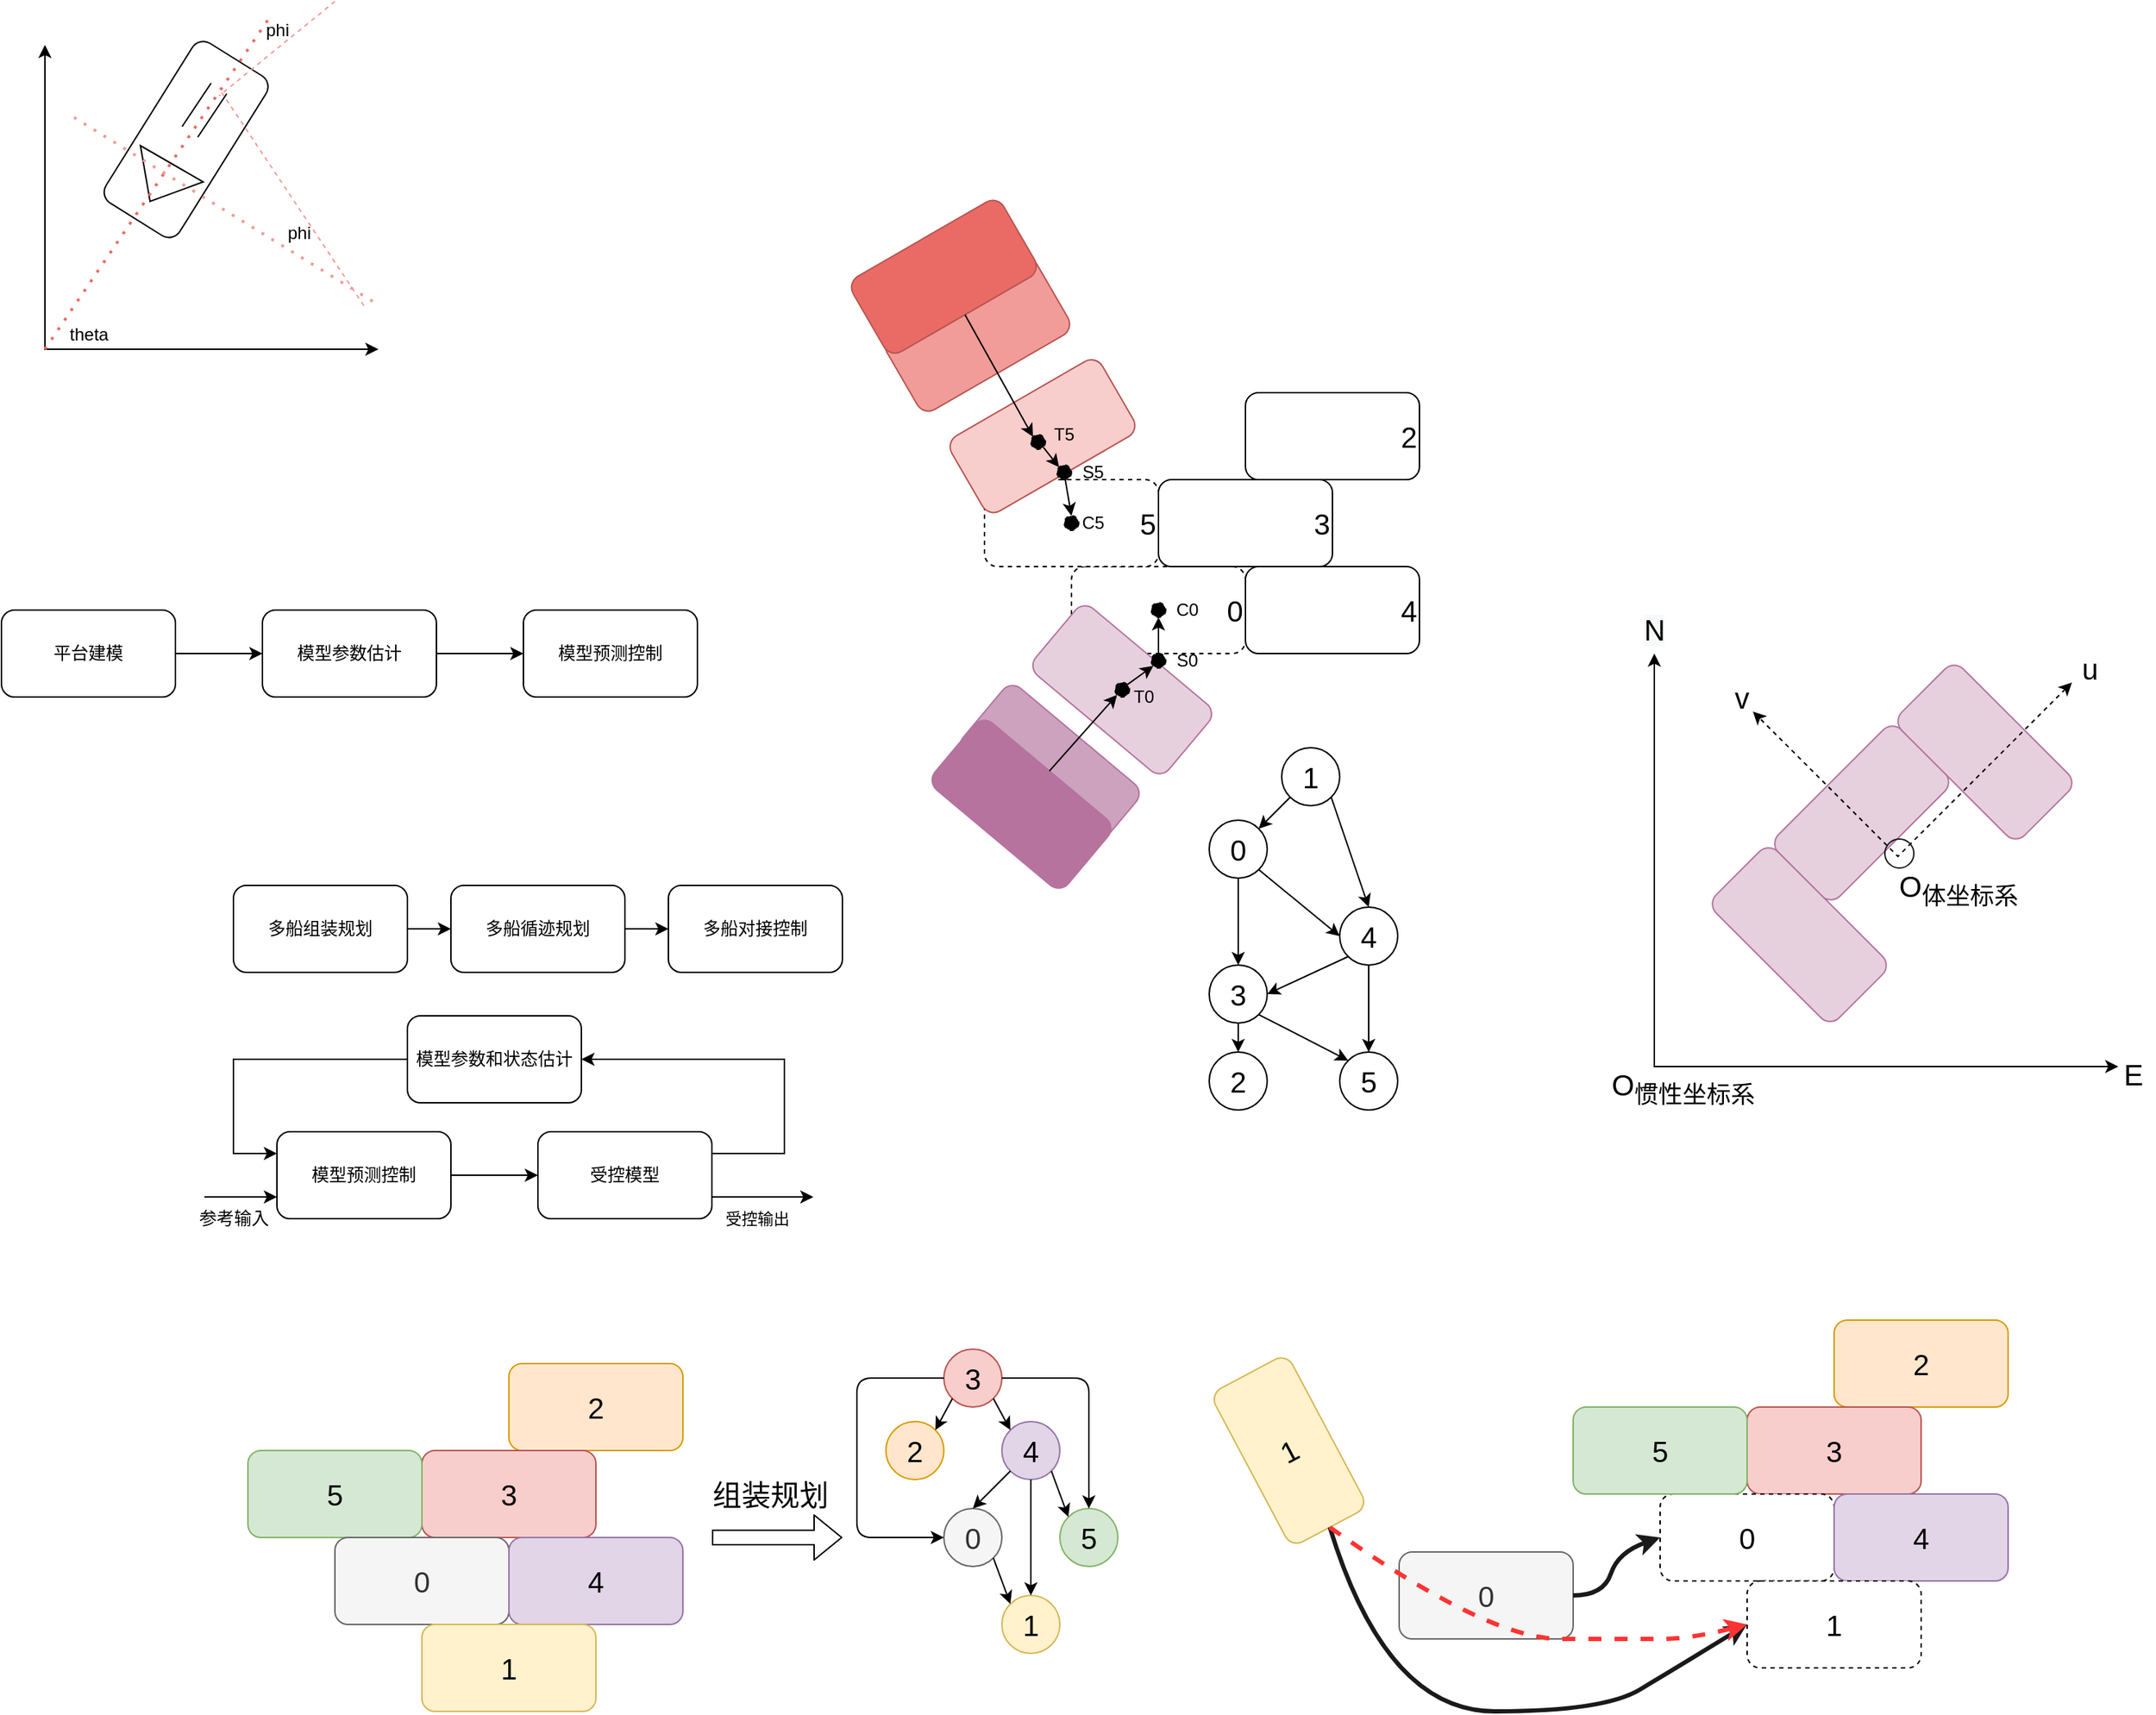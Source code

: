 <mxfile version="14.4.9" type="github">
  <diagram id="FAXyD-47zuVyecQbrcSH" name="Page-1">
    <mxGraphModel dx="1384" dy="1987" grid="1" gridSize="10" guides="1" tooltips="1" connect="1" arrows="1" fold="1" page="1" pageScale="1" pageWidth="827" pageHeight="1169" math="0" shadow="0">
      <root>
        <mxCell id="0" />
        <mxCell id="1" parent="0" />
        <mxCell id="AAXRU6-8ZTAmclravYHT-68" value="&lt;font style=&quot;font-size: 20px&quot;&gt;&amp;nbsp; &amp;nbsp; &amp;nbsp; &amp;nbsp; &amp;nbsp; &amp;nbsp; &amp;nbsp; &amp;nbsp; &amp;nbsp; &amp;nbsp;0&lt;/font&gt;" style="rounded=1;whiteSpace=wrap;html=1;dashed=1;" parent="1" vertex="1">
          <mxGeometry x="828" y="330" width="120" height="60" as="geometry" />
        </mxCell>
        <mxCell id="AAXRU6-8ZTAmclravYHT-96" value="" style="rounded=1;whiteSpace=wrap;html=1;rotation=-140;strokeColor=#B5739D;fillColor=#E6D0DE;" parent="1" vertex="1">
          <mxGeometry x="803" y="385" width="120" height="60" as="geometry" />
        </mxCell>
        <mxCell id="AAXRU6-8ZTAmclravYHT-94" value="" style="rounded=1;whiteSpace=wrap;html=1;rotation=-140;strokeColor=#B5739D;fillColor=#CDA2BE;" parent="1" vertex="1">
          <mxGeometry x="753" y="440" width="120" height="60" as="geometry" />
        </mxCell>
        <mxCell id="AAXRU6-8ZTAmclravYHT-84" value="" style="rounded=1;whiteSpace=wrap;html=1;strokeColor=#b85450;rotation=-30;fillColor=#F19C99;" parent="1" vertex="1">
          <mxGeometry x="703" y="140" width="120" height="60" as="geometry" />
        </mxCell>
        <mxCell id="AAXRU6-8ZTAmclravYHT-67" value="&lt;font style=&quot;font-size: 20px&quot;&gt;&amp;nbsp; &amp;nbsp; &amp;nbsp; &amp;nbsp; &amp;nbsp; &amp;nbsp; &amp;nbsp; &amp;nbsp; &amp;nbsp; &amp;nbsp;5&lt;/font&gt;" style="rounded=1;whiteSpace=wrap;html=1;dashed=1;" parent="1" vertex="1">
          <mxGeometry x="768" y="270" width="120" height="60" as="geometry" />
        </mxCell>
        <mxCell id="AAXRU6-8ZTAmclravYHT-72" value="" style="rounded=1;whiteSpace=wrap;html=1;fillColor=#f8cecc;strokeColor=#b85450;rotation=-30;" parent="1" vertex="1">
          <mxGeometry x="748" y="210" width="120" height="60" as="geometry" />
        </mxCell>
        <mxCell id="AAXRU6-8ZTAmclravYHT-3" value="" style="edgeStyle=orthogonalEdgeStyle;rounded=0;orthogonalLoop=1;jettySize=auto;html=1;" parent="1" source="AAXRU6-8ZTAmclravYHT-1" target="AAXRU6-8ZTAmclravYHT-2" edge="1">
          <mxGeometry relative="1" as="geometry" />
        </mxCell>
        <mxCell id="AAXRU6-8ZTAmclravYHT-1" value="平台建模" style="rounded=1;whiteSpace=wrap;html=1;" parent="1" vertex="1">
          <mxGeometry x="90" y="360" width="120" height="60" as="geometry" />
        </mxCell>
        <mxCell id="AAXRU6-8ZTAmclravYHT-6" value="" style="edgeStyle=orthogonalEdgeStyle;rounded=0;orthogonalLoop=1;jettySize=auto;html=1;" parent="1" source="AAXRU6-8ZTAmclravYHT-2" target="AAXRU6-8ZTAmclravYHT-5" edge="1">
          <mxGeometry relative="1" as="geometry" />
        </mxCell>
        <mxCell id="AAXRU6-8ZTAmclravYHT-2" value="模型参数估计" style="rounded=1;whiteSpace=wrap;html=1;" parent="1" vertex="1">
          <mxGeometry x="270" y="360" width="120" height="60" as="geometry" />
        </mxCell>
        <mxCell id="AAXRU6-8ZTAmclravYHT-5" value="模型预测控制" style="whiteSpace=wrap;html=1;rounded=1;" parent="1" vertex="1">
          <mxGeometry x="450" y="360" width="120" height="60" as="geometry" />
        </mxCell>
        <mxCell id="AAXRU6-8ZTAmclravYHT-9" value="" style="edgeStyle=orthogonalEdgeStyle;rounded=0;orthogonalLoop=1;jettySize=auto;html=1;" parent="1" source="AAXRU6-8ZTAmclravYHT-7" target="AAXRU6-8ZTAmclravYHT-8" edge="1">
          <mxGeometry relative="1" as="geometry" />
        </mxCell>
        <mxCell id="AAXRU6-8ZTAmclravYHT-7" value="多船组装规划" style="rounded=1;whiteSpace=wrap;html=1;" parent="1" vertex="1">
          <mxGeometry x="250" y="550" width="120" height="60" as="geometry" />
        </mxCell>
        <mxCell id="AAXRU6-8ZTAmclravYHT-20" value="" style="edgeStyle=orthogonalEdgeStyle;rounded=0;orthogonalLoop=1;jettySize=auto;html=1;" parent="1" source="AAXRU6-8ZTAmclravYHT-8" target="AAXRU6-8ZTAmclravYHT-19" edge="1">
          <mxGeometry relative="1" as="geometry" />
        </mxCell>
        <mxCell id="AAXRU6-8ZTAmclravYHT-8" value="多船循迹规划" style="whiteSpace=wrap;html=1;rounded=1;" parent="1" vertex="1">
          <mxGeometry x="400" y="550" width="120" height="60" as="geometry" />
        </mxCell>
        <mxCell id="AAXRU6-8ZTAmclravYHT-15" value="" style="edgeStyle=orthogonalEdgeStyle;rounded=0;orthogonalLoop=1;jettySize=auto;html=1;" parent="1" source="AAXRU6-8ZTAmclravYHT-10" target="AAXRU6-8ZTAmclravYHT-11" edge="1">
          <mxGeometry relative="1" as="geometry" />
        </mxCell>
        <mxCell id="AAXRU6-8ZTAmclravYHT-10" value="模型预测控制" style="rounded=1;whiteSpace=wrap;html=1;" parent="1" vertex="1">
          <mxGeometry x="280" y="720" width="120" height="60" as="geometry" />
        </mxCell>
        <mxCell id="AAXRU6-8ZTAmclravYHT-11" value="受控模型" style="rounded=1;whiteSpace=wrap;html=1;" parent="1" vertex="1">
          <mxGeometry x="460" y="720" width="120" height="60" as="geometry" />
        </mxCell>
        <mxCell id="AAXRU6-8ZTAmclravYHT-13" value="" style="endArrow=classic;html=1;entryX=0;entryY=0.75;entryDx=0;entryDy=0;" parent="1" target="AAXRU6-8ZTAmclravYHT-10" edge="1">
          <mxGeometry width="50" height="50" relative="1" as="geometry">
            <mxPoint x="230" y="765" as="sourcePoint" />
            <mxPoint x="370" y="780" as="targetPoint" />
          </mxGeometry>
        </mxCell>
        <mxCell id="AAXRU6-8ZTAmclravYHT-14" value="参考输入" style="text;html=1;align=center;verticalAlign=middle;resizable=0;points=[];autosize=1;" parent="1" vertex="1">
          <mxGeometry x="220" y="770" width="60" height="20" as="geometry" />
        </mxCell>
        <mxCell id="AAXRU6-8ZTAmclravYHT-16" value="" style="endArrow=classic;html=1;exitX=1;exitY=0.75;exitDx=0;exitDy=0;" parent="1" source="AAXRU6-8ZTAmclravYHT-11" edge="1">
          <mxGeometry width="50" height="50" relative="1" as="geometry">
            <mxPoint x="600" y="760" as="sourcePoint" />
            <mxPoint x="650" y="765" as="targetPoint" />
            <Array as="points" />
          </mxGeometry>
        </mxCell>
        <mxCell id="AAXRU6-8ZTAmclravYHT-17" value="受控输出" style="edgeLabel;html=1;align=center;verticalAlign=middle;resizable=0;points=[];" parent="AAXRU6-8ZTAmclravYHT-16" vertex="1" connectable="0">
          <mxGeometry x="0.04" y="1" relative="1" as="geometry">
            <mxPoint x="-6" y="16" as="offset" />
          </mxGeometry>
        </mxCell>
        <mxCell id="AAXRU6-8ZTAmclravYHT-19" value="多船对接控制" style="whiteSpace=wrap;html=1;rounded=1;" parent="1" vertex="1">
          <mxGeometry x="550" y="550" width="120" height="60" as="geometry" />
        </mxCell>
        <mxCell id="AAXRU6-8ZTAmclravYHT-21" value="&lt;div class=&quot;O0&quot; style=&quot;margin-top: 0pt ; margin-bottom: 0pt ; margin-left: 0.38in ; text-indent: -0.38in&quot;&gt;模型参数和状态估计&lt;/div&gt;" style="rounded=1;whiteSpace=wrap;html=1;" parent="1" vertex="1">
          <mxGeometry x="370" y="640" width="120" height="60" as="geometry" />
        </mxCell>
        <mxCell id="AAXRU6-8ZTAmclravYHT-22" value="" style="endArrow=classic;html=1;entryX=1;entryY=0.5;entryDx=0;entryDy=0;rounded=0;exitX=1;exitY=0.25;exitDx=0;exitDy=0;" parent="1" source="AAXRU6-8ZTAmclravYHT-11" target="AAXRU6-8ZTAmclravYHT-21" edge="1">
          <mxGeometry width="50" height="50" relative="1" as="geometry">
            <mxPoint x="600" y="740" as="sourcePoint" />
            <mxPoint x="640" y="740" as="targetPoint" />
            <Array as="points">
              <mxPoint x="630" y="735" />
              <mxPoint x="630" y="670" />
            </Array>
          </mxGeometry>
        </mxCell>
        <mxCell id="AAXRU6-8ZTAmclravYHT-23" value="" style="endArrow=classic;html=1;exitX=0;exitY=0.5;exitDx=0;exitDy=0;entryX=0;entryY=0.25;entryDx=0;entryDy=0;rounded=0;" parent="1" source="AAXRU6-8ZTAmclravYHT-21" target="AAXRU6-8ZTAmclravYHT-10" edge="1">
          <mxGeometry width="50" height="50" relative="1" as="geometry">
            <mxPoint x="390" y="830" as="sourcePoint" />
            <mxPoint x="440" y="780" as="targetPoint" />
            <Array as="points">
              <mxPoint x="250" y="670" />
              <mxPoint x="250" y="735" />
            </Array>
          </mxGeometry>
        </mxCell>
        <mxCell id="AAXRU6-8ZTAmclravYHT-24" value="&lt;font style=&quot;font-size: 20px&quot;&gt;2&lt;/font&gt;" style="rounded=1;whiteSpace=wrap;html=1;fillColor=#ffe6cc;strokeColor=#d79b00;" parent="1" vertex="1">
          <mxGeometry x="440" y="880" width="120" height="60" as="geometry" />
        </mxCell>
        <mxCell id="AAXRU6-8ZTAmclravYHT-25" value="&lt;font style=&quot;font-size: 20px&quot;&gt;3&lt;/font&gt;" style="rounded=1;whiteSpace=wrap;html=1;fillColor=#f8cecc;strokeColor=#b85450;" parent="1" vertex="1">
          <mxGeometry x="380" y="940" width="120" height="60" as="geometry" />
        </mxCell>
        <mxCell id="AAXRU6-8ZTAmclravYHT-26" value="&lt;font style=&quot;font-size: 20px&quot;&gt;5&lt;/font&gt;" style="rounded=1;whiteSpace=wrap;html=1;fillColor=#d5e8d4;strokeColor=#82b366;" parent="1" vertex="1">
          <mxGeometry x="260" y="940" width="120" height="60" as="geometry" />
        </mxCell>
        <mxCell id="AAXRU6-8ZTAmclravYHT-27" value="&lt;font style=&quot;font-size: 20px&quot;&gt;0&lt;/font&gt;" style="rounded=1;whiteSpace=wrap;html=1;fillColor=#f5f5f5;strokeColor=#666666;fontColor=#333333;" parent="1" vertex="1">
          <mxGeometry x="320" y="1000" width="120" height="60" as="geometry" />
        </mxCell>
        <mxCell id="AAXRU6-8ZTAmclravYHT-28" value="&lt;font style=&quot;font-size: 20px&quot;&gt;4&lt;/font&gt;" style="rounded=1;whiteSpace=wrap;html=1;fillColor=#e1d5e7;strokeColor=#9673a6;" parent="1" vertex="1">
          <mxGeometry x="440" y="1000" width="120" height="60" as="geometry" />
        </mxCell>
        <mxCell id="AAXRU6-8ZTAmclravYHT-29" value="&lt;font style=&quot;font-size: 20px&quot;&gt;1&lt;/font&gt;" style="rounded=1;whiteSpace=wrap;html=1;fillColor=#fff2cc;strokeColor=#d6b656;" parent="1" vertex="1">
          <mxGeometry x="380" y="1060" width="120" height="60" as="geometry" />
        </mxCell>
        <mxCell id="AAXRU6-8ZTAmclravYHT-31" value="" style="shape=flexArrow;endArrow=classic;html=1;" parent="1" edge="1">
          <mxGeometry width="50" height="50" relative="1" as="geometry">
            <mxPoint x="580" y="1000" as="sourcePoint" />
            <mxPoint x="670" y="1000" as="targetPoint" />
          </mxGeometry>
        </mxCell>
        <mxCell id="AAXRU6-8ZTAmclravYHT-32" value="&lt;font style=&quot;font-size: 20px&quot;&gt;组装规划&lt;/font&gt;" style="text;html=1;align=center;verticalAlign=middle;resizable=0;points=[];autosize=1;" parent="1" vertex="1">
          <mxGeometry x="570" y="960" width="100" height="20" as="geometry" />
        </mxCell>
        <mxCell id="AAXRU6-8ZTAmclravYHT-35" value="&lt;font style=&quot;font-size: 20px&quot;&gt;3&lt;/font&gt;" style="ellipse;whiteSpace=wrap;html=1;aspect=fixed;fillColor=#f8cecc;strokeColor=#b85450;" parent="1" vertex="1">
          <mxGeometry x="740" y="870" width="40" height="40" as="geometry" />
        </mxCell>
        <mxCell id="AAXRU6-8ZTAmclravYHT-36" value="&lt;font style=&quot;font-size: 20px&quot;&gt;2&lt;/font&gt;" style="ellipse;whiteSpace=wrap;html=1;aspect=fixed;fillColor=#ffe6cc;strokeColor=#d79b00;" parent="1" vertex="1">
          <mxGeometry x="700" y="920" width="40" height="40" as="geometry" />
        </mxCell>
        <mxCell id="AAXRU6-8ZTAmclravYHT-37" value="&lt;font style=&quot;font-size: 20px&quot;&gt;4&lt;/font&gt;" style="ellipse;whiteSpace=wrap;html=1;aspect=fixed;fillColor=#e1d5e7;strokeColor=#9673a6;" parent="1" vertex="1">
          <mxGeometry x="780" y="920" width="40" height="40" as="geometry" />
        </mxCell>
        <mxCell id="AAXRU6-8ZTAmclravYHT-39" value="&lt;font style=&quot;font-size: 20px&quot;&gt;0&lt;/font&gt;" style="ellipse;whiteSpace=wrap;html=1;aspect=fixed;fillColor=#f5f5f5;strokeColor=#666666;fontColor=#333333;" parent="1" vertex="1">
          <mxGeometry x="740" y="980" width="40" height="40" as="geometry" />
        </mxCell>
        <mxCell id="AAXRU6-8ZTAmclravYHT-40" value="&lt;font style=&quot;font-size: 20px&quot;&gt;5&lt;/font&gt;" style="ellipse;whiteSpace=wrap;html=1;aspect=fixed;fillColor=#d5e8d4;strokeColor=#82b366;" parent="1" vertex="1">
          <mxGeometry x="820" y="980" width="40" height="40" as="geometry" />
        </mxCell>
        <mxCell id="AAXRU6-8ZTAmclravYHT-41" value="&lt;font style=&quot;font-size: 20px&quot;&gt;1&lt;/font&gt;" style="ellipse;whiteSpace=wrap;html=1;aspect=fixed;fillColor=#fff2cc;strokeColor=#d6b656;" parent="1" vertex="1">
          <mxGeometry x="780" y="1040" width="40" height="40" as="geometry" />
        </mxCell>
        <mxCell id="AAXRU6-8ZTAmclravYHT-42" value="" style="endArrow=classic;html=1;exitX=1;exitY=1;exitDx=0;exitDy=0;entryX=0;entryY=0;entryDx=0;entryDy=0;" parent="1" source="AAXRU6-8ZTAmclravYHT-35" target="AAXRU6-8ZTAmclravYHT-37" edge="1">
          <mxGeometry width="50" height="50" relative="1" as="geometry">
            <mxPoint x="910" y="900" as="sourcePoint" />
            <mxPoint x="830" y="850" as="targetPoint" />
          </mxGeometry>
        </mxCell>
        <mxCell id="AAXRU6-8ZTAmclravYHT-43" value="" style="endArrow=classic;html=1;exitX=1;exitY=0.5;exitDx=0;exitDy=0;entryX=0.5;entryY=0;entryDx=0;entryDy=0;" parent="1" source="AAXRU6-8ZTAmclravYHT-35" target="AAXRU6-8ZTAmclravYHT-40" edge="1">
          <mxGeometry width="50" height="50" relative="1" as="geometry">
            <mxPoint x="830" y="1010" as="sourcePoint" />
            <mxPoint x="880" y="960" as="targetPoint" />
            <Array as="points">
              <mxPoint x="840" y="890" />
            </Array>
          </mxGeometry>
        </mxCell>
        <mxCell id="AAXRU6-8ZTAmclravYHT-44" value="" style="endArrow=classic;html=1;exitX=0;exitY=1;exitDx=0;exitDy=0;entryX=1;entryY=0;entryDx=0;entryDy=0;" parent="1" source="AAXRU6-8ZTAmclravYHT-35" target="AAXRU6-8ZTAmclravYHT-36" edge="1">
          <mxGeometry width="50" height="50" relative="1" as="geometry">
            <mxPoint x="810" y="1010" as="sourcePoint" />
            <mxPoint x="860" y="960" as="targetPoint" />
          </mxGeometry>
        </mxCell>
        <mxCell id="AAXRU6-8ZTAmclravYHT-45" value="" style="endArrow=classic;html=1;exitX=0;exitY=0.5;exitDx=0;exitDy=0;entryX=0;entryY=0.5;entryDx=0;entryDy=0;" parent="1" source="AAXRU6-8ZTAmclravYHT-35" target="AAXRU6-8ZTAmclravYHT-39" edge="1">
          <mxGeometry width="50" height="50" relative="1" as="geometry">
            <mxPoint x="810" y="1010" as="sourcePoint" />
            <mxPoint x="860" y="960" as="targetPoint" />
            <Array as="points">
              <mxPoint x="680" y="890" />
              <mxPoint x="680" y="1000" />
            </Array>
          </mxGeometry>
        </mxCell>
        <mxCell id="AAXRU6-8ZTAmclravYHT-46" value="" style="endArrow=classic;html=1;exitX=0;exitY=1;exitDx=0;exitDy=0;entryX=0.5;entryY=0;entryDx=0;entryDy=0;" parent="1" source="AAXRU6-8ZTAmclravYHT-37" target="AAXRU6-8ZTAmclravYHT-39" edge="1">
          <mxGeometry width="50" height="50" relative="1" as="geometry">
            <mxPoint x="810" y="1010" as="sourcePoint" />
            <mxPoint x="860" y="960" as="targetPoint" />
          </mxGeometry>
        </mxCell>
        <mxCell id="AAXRU6-8ZTAmclravYHT-47" value="" style="endArrow=classic;html=1;exitX=1;exitY=1;exitDx=0;exitDy=0;entryX=0;entryY=0;entryDx=0;entryDy=0;" parent="1" source="AAXRU6-8ZTAmclravYHT-37" target="AAXRU6-8ZTAmclravYHT-40" edge="1">
          <mxGeometry width="50" height="50" relative="1" as="geometry">
            <mxPoint x="810" y="1010" as="sourcePoint" />
            <mxPoint x="860" y="960" as="targetPoint" />
          </mxGeometry>
        </mxCell>
        <mxCell id="AAXRU6-8ZTAmclravYHT-48" value="" style="endArrow=classic;html=1;exitX=0.5;exitY=1;exitDx=0;exitDy=0;entryX=0.5;entryY=0;entryDx=0;entryDy=0;" parent="1" source="AAXRU6-8ZTAmclravYHT-37" target="AAXRU6-8ZTAmclravYHT-41" edge="1">
          <mxGeometry width="50" height="50" relative="1" as="geometry">
            <mxPoint x="810" y="1010" as="sourcePoint" />
            <mxPoint x="860" y="960" as="targetPoint" />
          </mxGeometry>
        </mxCell>
        <mxCell id="AAXRU6-8ZTAmclravYHT-49" value="" style="endArrow=classic;html=1;exitX=1;exitY=1;exitDx=0;exitDy=0;entryX=0;entryY=0;entryDx=0;entryDy=0;" parent="1" source="AAXRU6-8ZTAmclravYHT-39" target="AAXRU6-8ZTAmclravYHT-41" edge="1">
          <mxGeometry width="50" height="50" relative="1" as="geometry">
            <mxPoint x="810" y="1010" as="sourcePoint" />
            <mxPoint x="860" y="960" as="targetPoint" />
          </mxGeometry>
        </mxCell>
        <mxCell id="AAXRU6-8ZTAmclravYHT-50" value="&lt;font style=&quot;font-size: 20px&quot;&gt;1&lt;/font&gt;" style="ellipse;whiteSpace=wrap;html=1;aspect=fixed;" parent="1" vertex="1">
          <mxGeometry x="973" y="455" width="40" height="40" as="geometry" />
        </mxCell>
        <mxCell id="AAXRU6-8ZTAmclravYHT-51" value="&lt;font style=&quot;font-size: 20px&quot;&gt;0&lt;/font&gt;" style="ellipse;whiteSpace=wrap;html=1;aspect=fixed;" parent="1" vertex="1">
          <mxGeometry x="923" y="505" width="40" height="40" as="geometry" />
        </mxCell>
        <mxCell id="AAXRU6-8ZTAmclravYHT-52" value="&lt;font style=&quot;font-size: 20px&quot;&gt;4&lt;/font&gt;" style="ellipse;whiteSpace=wrap;html=1;aspect=fixed;" parent="1" vertex="1">
          <mxGeometry x="1013" y="565" width="40" height="40" as="geometry" />
        </mxCell>
        <mxCell id="AAXRU6-8ZTAmclravYHT-53" value="&lt;font style=&quot;font-size: 20px&quot;&gt;3&lt;/font&gt;" style="ellipse;whiteSpace=wrap;html=1;aspect=fixed;" parent="1" vertex="1">
          <mxGeometry x="923" y="605" width="40" height="40" as="geometry" />
        </mxCell>
        <mxCell id="AAXRU6-8ZTAmclravYHT-54" value="&lt;font style=&quot;font-size: 20px&quot;&gt;5&lt;/font&gt;" style="ellipse;whiteSpace=wrap;html=1;aspect=fixed;" parent="1" vertex="1">
          <mxGeometry x="1013" y="665" width="40" height="40" as="geometry" />
        </mxCell>
        <mxCell id="AAXRU6-8ZTAmclravYHT-55" value="&lt;font style=&quot;font-size: 20px&quot;&gt;2&lt;/font&gt;" style="ellipse;whiteSpace=wrap;html=1;aspect=fixed;" parent="1" vertex="1">
          <mxGeometry x="923" y="665" width="40" height="40" as="geometry" />
        </mxCell>
        <mxCell id="AAXRU6-8ZTAmclravYHT-56" value="" style="endArrow=classic;html=1;exitX=0;exitY=1;exitDx=0;exitDy=0;entryX=1;entryY=0;entryDx=0;entryDy=0;" parent="1" source="AAXRU6-8ZTAmclravYHT-50" target="AAXRU6-8ZTAmclravYHT-51" edge="1">
          <mxGeometry width="50" height="50" relative="1" as="geometry">
            <mxPoint x="943" y="445" as="sourcePoint" />
            <mxPoint x="993" y="395" as="targetPoint" />
          </mxGeometry>
        </mxCell>
        <mxCell id="AAXRU6-8ZTAmclravYHT-57" value="" style="endArrow=classic;html=1;exitX=1;exitY=1;exitDx=0;exitDy=0;entryX=0.5;entryY=0;entryDx=0;entryDy=0;" parent="1" source="AAXRU6-8ZTAmclravYHT-50" target="AAXRU6-8ZTAmclravYHT-52" edge="1">
          <mxGeometry width="50" height="50" relative="1" as="geometry">
            <mxPoint x="1013" y="495" as="sourcePoint" />
            <mxPoint x="1063" y="445" as="targetPoint" />
          </mxGeometry>
        </mxCell>
        <mxCell id="AAXRU6-8ZTAmclravYHT-58" value="" style="endArrow=classic;html=1;exitX=1;exitY=1;exitDx=0;exitDy=0;entryX=0;entryY=0.5;entryDx=0;entryDy=0;" parent="1" source="AAXRU6-8ZTAmclravYHT-51" target="AAXRU6-8ZTAmclravYHT-52" edge="1">
          <mxGeometry width="50" height="50" relative="1" as="geometry">
            <mxPoint x="1043" y="515" as="sourcePoint" />
            <mxPoint x="1093" y="465" as="targetPoint" />
          </mxGeometry>
        </mxCell>
        <mxCell id="AAXRU6-8ZTAmclravYHT-59" value="" style="endArrow=classic;html=1;exitX=0.5;exitY=1;exitDx=0;exitDy=0;entryX=0.5;entryY=0;entryDx=0;entryDy=0;" parent="1" source="AAXRU6-8ZTAmclravYHT-51" target="AAXRU6-8ZTAmclravYHT-53" edge="1">
          <mxGeometry width="50" height="50" relative="1" as="geometry">
            <mxPoint x="823" y="635" as="sourcePoint" />
            <mxPoint x="873" y="585" as="targetPoint" />
          </mxGeometry>
        </mxCell>
        <mxCell id="AAXRU6-8ZTAmclravYHT-60" value="" style="endArrow=classic;html=1;exitX=0.5;exitY=1;exitDx=0;exitDy=0;entryX=0.5;entryY=0;entryDx=0;entryDy=0;" parent="1" source="AAXRU6-8ZTAmclravYHT-53" target="AAXRU6-8ZTAmclravYHT-55" edge="1">
          <mxGeometry width="50" height="50" relative="1" as="geometry">
            <mxPoint x="973.0" y="695" as="sourcePoint" />
            <mxPoint x="973.0" y="755" as="targetPoint" />
          </mxGeometry>
        </mxCell>
        <mxCell id="AAXRU6-8ZTAmclravYHT-61" value="" style="endArrow=classic;html=1;exitX=0;exitY=1;exitDx=0;exitDy=0;entryX=1;entryY=0.5;entryDx=0;entryDy=0;" parent="1" source="AAXRU6-8ZTAmclravYHT-52" target="AAXRU6-8ZTAmclravYHT-53" edge="1">
          <mxGeometry width="50" height="50" relative="1" as="geometry">
            <mxPoint x="823" y="635" as="sourcePoint" />
            <mxPoint x="873" y="585" as="targetPoint" />
          </mxGeometry>
        </mxCell>
        <mxCell id="AAXRU6-8ZTAmclravYHT-62" value="" style="endArrow=classic;html=1;exitX=0.5;exitY=1;exitDx=0;exitDy=0;entryX=0.5;entryY=0;entryDx=0;entryDy=0;" parent="1" source="AAXRU6-8ZTAmclravYHT-52" target="AAXRU6-8ZTAmclravYHT-54" edge="1">
          <mxGeometry width="50" height="50" relative="1" as="geometry">
            <mxPoint x="1023" y="625" as="sourcePoint" />
            <mxPoint x="1073" y="575" as="targetPoint" />
          </mxGeometry>
        </mxCell>
        <mxCell id="AAXRU6-8ZTAmclravYHT-63" value="" style="endArrow=classic;html=1;exitX=1;exitY=1;exitDx=0;exitDy=0;entryX=0;entryY=0;entryDx=0;entryDy=0;" parent="1" source="AAXRU6-8ZTAmclravYHT-53" target="AAXRU6-8ZTAmclravYHT-54" edge="1">
          <mxGeometry width="50" height="50" relative="1" as="geometry">
            <mxPoint x="823" y="635" as="sourcePoint" />
            <mxPoint x="873" y="585" as="targetPoint" />
          </mxGeometry>
        </mxCell>
        <mxCell id="AAXRU6-8ZTAmclravYHT-64" value="&lt;font style=&quot;font-size: 20px&quot;&gt;&amp;nbsp; &amp;nbsp; &amp;nbsp; &amp;nbsp; &amp;nbsp; &amp;nbsp; &amp;nbsp; &amp;nbsp; &amp;nbsp; &amp;nbsp;2&lt;/font&gt;" style="rounded=1;whiteSpace=wrap;html=1;" parent="1" vertex="1">
          <mxGeometry x="948" y="210" width="120" height="60" as="geometry" />
        </mxCell>
        <mxCell id="AAXRU6-8ZTAmclravYHT-65" value="&lt;font style=&quot;font-size: 20px&quot;&gt;&amp;nbsp; &amp;nbsp; &amp;nbsp; &amp;nbsp; &amp;nbsp; &amp;nbsp; &amp;nbsp; &amp;nbsp; &amp;nbsp; &amp;nbsp;3&lt;/font&gt;" style="rounded=1;whiteSpace=wrap;html=1;" parent="1" vertex="1">
          <mxGeometry x="888" y="270" width="120" height="60" as="geometry" />
        </mxCell>
        <mxCell id="AAXRU6-8ZTAmclravYHT-66" value="&lt;font style=&quot;font-size: 20px&quot;&gt;&amp;nbsp; &amp;nbsp; &amp;nbsp; &amp;nbsp; &amp;nbsp; &amp;nbsp; &amp;nbsp; &amp;nbsp; &amp;nbsp; &amp;nbsp;4&lt;/font&gt;" style="rounded=1;whiteSpace=wrap;html=1;" parent="1" vertex="1">
          <mxGeometry x="948" y="330" width="120" height="60" as="geometry" />
        </mxCell>
        <mxCell id="AAXRU6-8ZTAmclravYHT-70" value="" style="ellipse;whiteSpace=wrap;html=1;aspect=fixed;dashed=1;fillColor=#000000;" parent="1" vertex="1">
          <mxGeometry x="823" y="295" width="10" height="10" as="geometry" />
        </mxCell>
        <mxCell id="AAXRU6-8ZTAmclravYHT-71" value="" style="rounded=1;whiteSpace=wrap;html=1;strokeColor=#b85450;rotation=-30;fillColor=#EA6B66;" parent="1" vertex="1">
          <mxGeometry x="680" y="100" width="120" height="60" as="geometry" />
        </mxCell>
        <mxCell id="AAXRU6-8ZTAmclravYHT-74" value="" style="ellipse;whiteSpace=wrap;html=1;aspect=fixed;dashed=1;fillColor=#000000;" parent="1" vertex="1">
          <mxGeometry x="800" y="239" width="10" height="10" as="geometry" />
        </mxCell>
        <mxCell id="AAXRU6-8ZTAmclravYHT-76" value="" style="endArrow=classic;html=1;entryX=0;entryY=0;entryDx=0;entryDy=0;rounded=0;" parent="1" source="AAXRU6-8ZTAmclravYHT-71" target="AAXRU6-8ZTAmclravYHT-74" edge="1">
          <mxGeometry width="50" height="50" relative="1" as="geometry">
            <mxPoint x="758" y="140" as="sourcePoint" />
            <mxPoint x="824.464" y="296.464" as="targetPoint" />
            <Array as="points" />
          </mxGeometry>
        </mxCell>
        <mxCell id="AAXRU6-8ZTAmclravYHT-77" value="" style="ellipse;whiteSpace=wrap;html=1;aspect=fixed;dashed=1;fillColor=#000000;" parent="1" vertex="1">
          <mxGeometry x="818" y="260" width="10" height="10" as="geometry" />
        </mxCell>
        <mxCell id="AAXRU6-8ZTAmclravYHT-79" value="" style="endArrow=classic;html=1;exitX=1;exitY=1;exitDx=0;exitDy=0;entryX=0;entryY=0;entryDx=0;entryDy=0;" parent="1" source="AAXRU6-8ZTAmclravYHT-74" target="AAXRU6-8ZTAmclravYHT-77" edge="1">
          <mxGeometry width="50" height="50" relative="1" as="geometry">
            <mxPoint x="758" y="300" as="sourcePoint" />
            <mxPoint x="808" y="250" as="targetPoint" />
          </mxGeometry>
        </mxCell>
        <mxCell id="AAXRU6-8ZTAmclravYHT-80" value="" style="endArrow=classic;html=1;entryX=0.5;entryY=0;entryDx=0;entryDy=0;exitX=0.5;exitY=1;exitDx=0;exitDy=0;" parent="1" source="AAXRU6-8ZTAmclravYHT-72" target="AAXRU6-8ZTAmclravYHT-70" edge="1">
          <mxGeometry width="50" height="50" relative="1" as="geometry">
            <mxPoint x="758" y="300" as="sourcePoint" />
            <mxPoint x="808" y="250" as="targetPoint" />
          </mxGeometry>
        </mxCell>
        <mxCell id="AAXRU6-8ZTAmclravYHT-81" value="T5" style="text;html=1;strokeColor=none;fillColor=none;align=center;verticalAlign=middle;whiteSpace=wrap;rounded=0;" parent="1" vertex="1">
          <mxGeometry x="803" y="229" width="40" height="20" as="geometry" />
        </mxCell>
        <mxCell id="AAXRU6-8ZTAmclravYHT-82" value="S5" style="text;html=1;strokeColor=none;fillColor=none;align=center;verticalAlign=middle;whiteSpace=wrap;rounded=0;" parent="1" vertex="1">
          <mxGeometry x="823" y="255" width="40" height="20" as="geometry" />
        </mxCell>
        <mxCell id="AAXRU6-8ZTAmclravYHT-83" value="C5" style="text;html=1;strokeColor=none;fillColor=none;align=center;verticalAlign=middle;whiteSpace=wrap;rounded=0;" parent="1" vertex="1">
          <mxGeometry x="823" y="290" width="40" height="20" as="geometry" />
        </mxCell>
        <mxCell id="AAXRU6-8ZTAmclravYHT-86" value="" style="ellipse;whiteSpace=wrap;html=1;aspect=fixed;dashed=1;fillColor=#000000;" parent="1" vertex="1">
          <mxGeometry x="883" y="355" width="10" height="10" as="geometry" />
        </mxCell>
        <mxCell id="AAXRU6-8ZTAmclravYHT-87" value="" style="ellipse;whiteSpace=wrap;html=1;aspect=fixed;dashed=1;fillColor=#000000;" parent="1" vertex="1">
          <mxGeometry x="883" y="390" width="10" height="10" as="geometry" />
        </mxCell>
        <mxCell id="AAXRU6-8ZTAmclravYHT-88" value="" style="ellipse;whiteSpace=wrap;html=1;aspect=fixed;dashed=1;fillColor=#000000;" parent="1" vertex="1">
          <mxGeometry x="858" y="410" width="10" height="10" as="geometry" />
        </mxCell>
        <mxCell id="AAXRU6-8ZTAmclravYHT-90" value="" style="endArrow=classic;html=1;exitX=1;exitY=0;exitDx=0;exitDy=0;entryX=0;entryY=1;entryDx=0;entryDy=0;" parent="1" source="AAXRU6-8ZTAmclravYHT-88" target="AAXRU6-8ZTAmclravYHT-87" edge="1">
          <mxGeometry width="50" height="50" relative="1" as="geometry">
            <mxPoint x="878" y="360" as="sourcePoint" />
            <mxPoint x="928" y="310" as="targetPoint" />
          </mxGeometry>
        </mxCell>
        <mxCell id="AAXRU6-8ZTAmclravYHT-91" value="" style="endArrow=classic;html=1;exitX=0.5;exitY=1;exitDx=0;exitDy=0;entryX=0.5;entryY=1;entryDx=0;entryDy=0;" parent="1" source="AAXRU6-8ZTAmclravYHT-68" target="AAXRU6-8ZTAmclravYHT-86" edge="1">
          <mxGeometry width="50" height="50" relative="1" as="geometry">
            <mxPoint x="878" y="360" as="sourcePoint" />
            <mxPoint x="928" y="310" as="targetPoint" />
          </mxGeometry>
        </mxCell>
        <mxCell id="AAXRU6-8ZTAmclravYHT-92" value="" style="rounded=1;whiteSpace=wrap;html=1;rotation=-140;strokeColor=#B5739D;fillColor=#B5739D;" parent="1" vertex="1">
          <mxGeometry x="733.5" y="464" width="120" height="60" as="geometry" />
        </mxCell>
        <mxCell id="AAXRU6-8ZTAmclravYHT-93" value="" style="endArrow=classic;html=1;entryX=0;entryY=1;entryDx=0;entryDy=0;exitX=0.5;exitY=1;exitDx=0;exitDy=0;" parent="1" source="AAXRU6-8ZTAmclravYHT-92" target="AAXRU6-8ZTAmclravYHT-88" edge="1">
          <mxGeometry width="50" height="50" relative="1" as="geometry">
            <mxPoint x="928" y="470" as="sourcePoint" />
            <mxPoint x="928" y="310" as="targetPoint" />
          </mxGeometry>
        </mxCell>
        <mxCell id="AAXRU6-8ZTAmclravYHT-97" value="C0" style="text;html=1;strokeColor=none;fillColor=none;align=center;verticalAlign=middle;whiteSpace=wrap;rounded=0;" parent="1" vertex="1">
          <mxGeometry x="888" y="350" width="40" height="20" as="geometry" />
        </mxCell>
        <mxCell id="AAXRU6-8ZTAmclravYHT-98" value="S0" style="text;html=1;strokeColor=none;fillColor=none;align=center;verticalAlign=middle;whiteSpace=wrap;rounded=0;" parent="1" vertex="1">
          <mxGeometry x="888" y="385" width="40" height="20" as="geometry" />
        </mxCell>
        <mxCell id="AAXRU6-8ZTAmclravYHT-99" value="T0" style="text;html=1;strokeColor=none;fillColor=none;align=center;verticalAlign=middle;whiteSpace=wrap;rounded=0;" parent="1" vertex="1">
          <mxGeometry x="858" y="410" width="40" height="20" as="geometry" />
        </mxCell>
        <mxCell id="AAXRU6-8ZTAmclravYHT-102" value="" style="endArrow=classic;startArrow=classic;html=1;rounded=0;" parent="1" edge="1">
          <mxGeometry width="50" height="50" relative="1" as="geometry">
            <mxPoint x="1550" y="675" as="sourcePoint" />
            <mxPoint x="1230" y="390" as="targetPoint" />
            <Array as="points">
              <mxPoint x="1230" y="675" />
            </Array>
          </mxGeometry>
        </mxCell>
        <mxCell id="AAXRU6-8ZTAmclravYHT-103" value="&lt;span style=&quot;font-size: 20px&quot;&gt;E&lt;/span&gt;" style="text;html=1;align=center;verticalAlign=middle;resizable=0;points=[];autosize=1;" parent="1" vertex="1">
          <mxGeometry x="1545" y="670" width="30" height="20" as="geometry" />
        </mxCell>
        <mxCell id="AAXRU6-8ZTAmclravYHT-104" value="&lt;span style=&quot;color: rgb(0 , 0 , 0) ; font-family: &amp;#34;helvetica&amp;#34; ; font-size: 20px ; font-style: normal ; font-weight: normal ; letter-spacing: normal ; text-align: center ; text-indent: 0px ; text-transform: none ; word-spacing: 0px ; background-color: rgb(248 , 249 , 250) ; text-decoration: none ; display: inline ; float: none&quot;&gt;N&lt;/span&gt;" style="text;whiteSpace=wrap;html=1;" parent="1" vertex="1">
          <mxGeometry x="1221" y="355" width="40" height="30" as="geometry" />
        </mxCell>
        <mxCell id="AAXRU6-8ZTAmclravYHT-105" value="" style="rounded=1;whiteSpace=wrap;html=1;strokeColor=#B5739D;fillColor=#E6D0DE;rotation=-45;" parent="1" vertex="1">
          <mxGeometry x="1313" y="470" width="120" height="60" as="geometry" />
        </mxCell>
        <mxCell id="AAXRU6-8ZTAmclravYHT-106" value="" style="rounded=1;whiteSpace=wrap;html=1;strokeColor=#B5739D;fillColor=#E6D0DE;rotation=45;" parent="1" vertex="1">
          <mxGeometry x="1270" y="554" width="120" height="60" as="geometry" />
        </mxCell>
        <mxCell id="AAXRU6-8ZTAmclravYHT-107" value="" style="rounded=1;whiteSpace=wrap;html=1;strokeColor=#B5739D;fillColor=#E6D0DE;rotation=45;" parent="1" vertex="1">
          <mxGeometry x="1398" y="428" width="120" height="60" as="geometry" />
        </mxCell>
        <mxCell id="AAXRU6-8ZTAmclravYHT-109" value="" style="endArrow=classic;startArrow=classic;html=1;rounded=0;dashed=1;" parent="1" edge="1">
          <mxGeometry width="50" height="50" relative="1" as="geometry">
            <mxPoint x="1518" y="410" as="sourcePoint" />
            <mxPoint x="1298" y="430" as="targetPoint" />
            <Array as="points">
              <mxPoint x="1398" y="530" />
            </Array>
          </mxGeometry>
        </mxCell>
        <mxCell id="AAXRU6-8ZTAmclravYHT-110" value="" style="ellipse;whiteSpace=wrap;html=1;aspect=fixed;fillColor=none;strokeColor=#1A1A1A;" parent="1" vertex="1">
          <mxGeometry x="1389" y="518" width="20" height="20" as="geometry" />
        </mxCell>
        <mxCell id="AAXRU6-8ZTAmclravYHT-112" value="&lt;font style=&quot;font-size: 20px&quot;&gt;O&lt;sub&gt;体坐标系&lt;/sub&gt;&lt;/font&gt;" style="text;html=1;strokeColor=none;fillColor=none;align=center;verticalAlign=middle;whiteSpace=wrap;rounded=0;" parent="1" vertex="1">
          <mxGeometry x="1390" y="538" width="100" height="30" as="geometry" />
        </mxCell>
        <mxCell id="AAXRU6-8ZTAmclravYHT-113" value="&lt;font style=&quot;font-size: 20px&quot;&gt;O&lt;sub&gt;惯性坐标系&lt;/sub&gt;&lt;/font&gt;" style="text;html=1;strokeColor=none;fillColor=none;align=center;verticalAlign=middle;whiteSpace=wrap;rounded=0;" parent="1" vertex="1">
          <mxGeometry x="1180" y="670" width="140" height="40" as="geometry" />
        </mxCell>
        <mxCell id="AAXRU6-8ZTAmclravYHT-114" value="&lt;font style=&quot;font-size: 20px&quot;&gt;v&lt;/font&gt;" style="text;html=1;align=center;verticalAlign=middle;resizable=0;points=[];autosize=1;" parent="1" vertex="1">
          <mxGeometry x="1275" y="410" width="30" height="20" as="geometry" />
        </mxCell>
        <mxCell id="AAXRU6-8ZTAmclravYHT-115" value="&lt;font style=&quot;font-size: 20px&quot;&gt;u&lt;/font&gt;" style="text;html=1;align=center;verticalAlign=middle;resizable=0;points=[];autosize=1;" parent="1" vertex="1">
          <mxGeometry x="1515" y="390" width="30" height="20" as="geometry" />
        </mxCell>
        <mxCell id="t31sdYyMzuBuFM77u9on-1" value="" style="rounded=1;whiteSpace=wrap;html=1;rotation=-58;" parent="1" vertex="1">
          <mxGeometry x="152.35" y="5.24" width="130" height="60" as="geometry" />
        </mxCell>
        <mxCell id="t31sdYyMzuBuFM77u9on-2" value="" style="endArrow=classic;startArrow=classic;html=1;rounded=0;" parent="1" edge="1">
          <mxGeometry width="50" height="50" relative="1" as="geometry">
            <mxPoint x="350" y="180" as="sourcePoint" />
            <mxPoint x="120" y="-30" as="targetPoint" />
            <Array as="points">
              <mxPoint x="120" y="180" />
            </Array>
          </mxGeometry>
        </mxCell>
        <mxCell id="t31sdYyMzuBuFM77u9on-3" value="" style="triangle;whiteSpace=wrap;html=1;rotation=120;" parent="1" vertex="1">
          <mxGeometry x="185" y="40" width="30" height="50" as="geometry" />
        </mxCell>
        <mxCell id="t31sdYyMzuBuFM77u9on-4" value="" style="shape=link;html=1;width=13;" parent="1" edge="1">
          <mxGeometry width="100" relative="1" as="geometry">
            <mxPoint x="240" as="sourcePoint" />
            <mxPoint x="220" y="30" as="targetPoint" />
          </mxGeometry>
        </mxCell>
        <mxCell id="t31sdYyMzuBuFM77u9on-5" value="" style="endArrow=none;dashed=1;html=1;dashPattern=1 3;strokeWidth=2;fillColor=#f8cecc;strokeColor=#EA6B66;" parent="1" edge="1">
          <mxGeometry width="50" height="50" relative="1" as="geometry">
            <mxPoint x="120" y="180" as="sourcePoint" />
            <mxPoint x="275" y="-49" as="targetPoint" />
          </mxGeometry>
        </mxCell>
        <mxCell id="t31sdYyMzuBuFM77u9on-6" value="" style="endArrow=none;dashed=1;html=1;dashPattern=1 3;strokeWidth=2;strokeColor=#F19C99;" parent="1" edge="1">
          <mxGeometry width="50" height="50" relative="1" as="geometry">
            <mxPoint x="140" y="20" as="sourcePoint" />
            <mxPoint x="351" y="150" as="targetPoint" />
          </mxGeometry>
        </mxCell>
        <mxCell id="t31sdYyMzuBuFM77u9on-7" value="" style="endArrow=none;dashed=1;html=1;strokeColor=#F19C99;" parent="1" edge="1">
          <mxGeometry width="50" height="50" relative="1" as="geometry">
            <mxPoint x="340" y="150" as="sourcePoint" />
            <mxPoint x="240" as="targetPoint" />
          </mxGeometry>
        </mxCell>
        <mxCell id="t31sdYyMzuBuFM77u9on-8" value="phi" style="text;html=1;align=center;verticalAlign=middle;resizable=0;points=[];autosize=1;" parent="1" vertex="1">
          <mxGeometry x="280" y="90" width="30" height="20" as="geometry" />
        </mxCell>
        <mxCell id="t31sdYyMzuBuFM77u9on-9" value="" style="endArrow=none;dashed=1;html=1;strokeColor=#F19C99;" parent="1" edge="1">
          <mxGeometry width="50" height="50" relative="1" as="geometry">
            <mxPoint x="320" y="-60" as="sourcePoint" />
            <mxPoint x="240" y="5.24" as="targetPoint" />
          </mxGeometry>
        </mxCell>
        <mxCell id="t31sdYyMzuBuFM77u9on-10" value="phi" style="text;html=1;align=center;verticalAlign=middle;resizable=0;points=[];autosize=1;" parent="1" vertex="1">
          <mxGeometry x="265" y="-50" width="30" height="20" as="geometry" />
        </mxCell>
        <mxCell id="t31sdYyMzuBuFM77u9on-11" value="theta" style="text;html=1;align=center;verticalAlign=middle;resizable=0;points=[];autosize=1;" parent="1" vertex="1">
          <mxGeometry x="130" y="160" width="40" height="20" as="geometry" />
        </mxCell>
        <mxCell id="tBQAYO-pkPGWsiekSiNa-7" value="&lt;font style=&quot;font-size: 20px&quot;&gt;2&lt;/font&gt;" style="rounded=1;whiteSpace=wrap;html=1;fillColor=#ffe6cc;strokeColor=#d79b00;" vertex="1" parent="1">
          <mxGeometry x="1354" y="850" width="120" height="60" as="geometry" />
        </mxCell>
        <mxCell id="tBQAYO-pkPGWsiekSiNa-8" value="&lt;font style=&quot;font-size: 20px&quot;&gt;3&lt;/font&gt;" style="rounded=1;whiteSpace=wrap;html=1;fillColor=#f8cecc;strokeColor=#b85450;" vertex="1" parent="1">
          <mxGeometry x="1294" y="910" width="120" height="60" as="geometry" />
        </mxCell>
        <mxCell id="tBQAYO-pkPGWsiekSiNa-10" value="&lt;font style=&quot;font-size: 20px&quot;&gt;0&lt;/font&gt;" style="rounded=1;whiteSpace=wrap;html=1;dashed=1;" vertex="1" parent="1">
          <mxGeometry x="1234" y="970" width="120" height="60" as="geometry" />
        </mxCell>
        <mxCell id="tBQAYO-pkPGWsiekSiNa-11" value="&lt;font style=&quot;font-size: 20px&quot;&gt;4&lt;/font&gt;" style="rounded=1;whiteSpace=wrap;html=1;fillColor=#e1d5e7;strokeColor=#9673a6;" vertex="1" parent="1">
          <mxGeometry x="1354" y="970" width="120" height="60" as="geometry" />
        </mxCell>
        <mxCell id="tBQAYO-pkPGWsiekSiNa-12" value="&lt;font style=&quot;font-size: 20px&quot;&gt;1&lt;/font&gt;" style="rounded=1;whiteSpace=wrap;html=1;dashed=1;" vertex="1" parent="1">
          <mxGeometry x="1294" y="1030" width="120" height="60" as="geometry" />
        </mxCell>
        <mxCell id="tBQAYO-pkPGWsiekSiNa-14" value="&lt;font style=&quot;font-size: 20px&quot;&gt;1&lt;/font&gt;" style="rounded=1;whiteSpace=wrap;html=1;fillColor=#fff2cc;strokeColor=#d6b656;rotation=-28;direction=south;" vertex="1" parent="1">
          <mxGeometry x="948" y="880" width="60" height="120" as="geometry" />
        </mxCell>
        <mxCell id="tBQAYO-pkPGWsiekSiNa-15" value="&lt;font style=&quot;font-size: 20px&quot;&gt;5&lt;/font&gt;" style="rounded=1;whiteSpace=wrap;html=1;fillColor=#d5e8d4;strokeColor=#82b366;" vertex="1" parent="1">
          <mxGeometry x="1174" y="910" width="120" height="60" as="geometry" />
        </mxCell>
        <mxCell id="tBQAYO-pkPGWsiekSiNa-16" value="&lt;font style=&quot;font-size: 20px&quot;&gt;0&lt;/font&gt;" style="rounded=1;whiteSpace=wrap;html=1;fillColor=#f5f5f5;strokeColor=#666666;fontColor=#333333;rotation=0;direction=west;" vertex="1" parent="1">
          <mxGeometry x="1054" y="1010" width="120" height="60" as="geometry" />
        </mxCell>
        <mxCell id="tBQAYO-pkPGWsiekSiNa-22" value="" style="curved=1;endArrow=classic;html=1;strokeColor=#1A1A1A;strokeWidth=3;exitX=1;exitY=0.5;exitDx=0;exitDy=0;entryX=0;entryY=0.5;entryDx=0;entryDy=0;" edge="1" parent="1" source="tBQAYO-pkPGWsiekSiNa-14" target="tBQAYO-pkPGWsiekSiNa-12">
          <mxGeometry width="50" height="50" relative="1" as="geometry">
            <mxPoint x="1245" y="1140" as="sourcePoint" />
            <mxPoint x="1295" y="1090" as="targetPoint" />
            <Array as="points">
              <mxPoint x="1045" y="1120" />
              <mxPoint x="1195" y="1120" />
              <mxPoint x="1245" y="1090" />
            </Array>
          </mxGeometry>
        </mxCell>
        <mxCell id="tBQAYO-pkPGWsiekSiNa-26" value="" style="curved=1;endArrow=classic;html=1;strokeWidth=3;entryX=0;entryY=0.5;entryDx=0;entryDy=0;strokeColor=#1A1A1A;exitX=0;exitY=0.5;exitDx=0;exitDy=0;" edge="1" parent="1" source="tBQAYO-pkPGWsiekSiNa-16" target="tBQAYO-pkPGWsiekSiNa-10">
          <mxGeometry width="50" height="50" relative="1" as="geometry">
            <mxPoint x="1174" y="1060" as="sourcePoint" />
            <mxPoint x="1224" y="1010" as="targetPoint" />
            <Array as="points">
              <mxPoint x="1195" y="1040" />
              <mxPoint x="1205" y="1010" />
            </Array>
          </mxGeometry>
        </mxCell>
        <mxCell id="tBQAYO-pkPGWsiekSiNa-27" value="" style="curved=1;endArrow=classic;html=1;strokeWidth=3;entryX=0;entryY=0.5;entryDx=0;entryDy=0;exitX=1;exitY=0.5;exitDx=0;exitDy=0;strokeColor=#FF3333;dashed=1;" edge="1" parent="1" source="tBQAYO-pkPGWsiekSiNa-14" target="tBQAYO-pkPGWsiekSiNa-12">
          <mxGeometry width="50" height="50" relative="1" as="geometry">
            <mxPoint x="1095" y="1120" as="sourcePoint" />
            <mxPoint x="1295" y="1090" as="targetPoint" />
            <Array as="points">
              <mxPoint x="1115" y="1070" />
              <mxPoint x="1215" y="1070" />
              <mxPoint x="1255" y="1070" />
            </Array>
          </mxGeometry>
        </mxCell>
      </root>
    </mxGraphModel>
  </diagram>
</mxfile>
